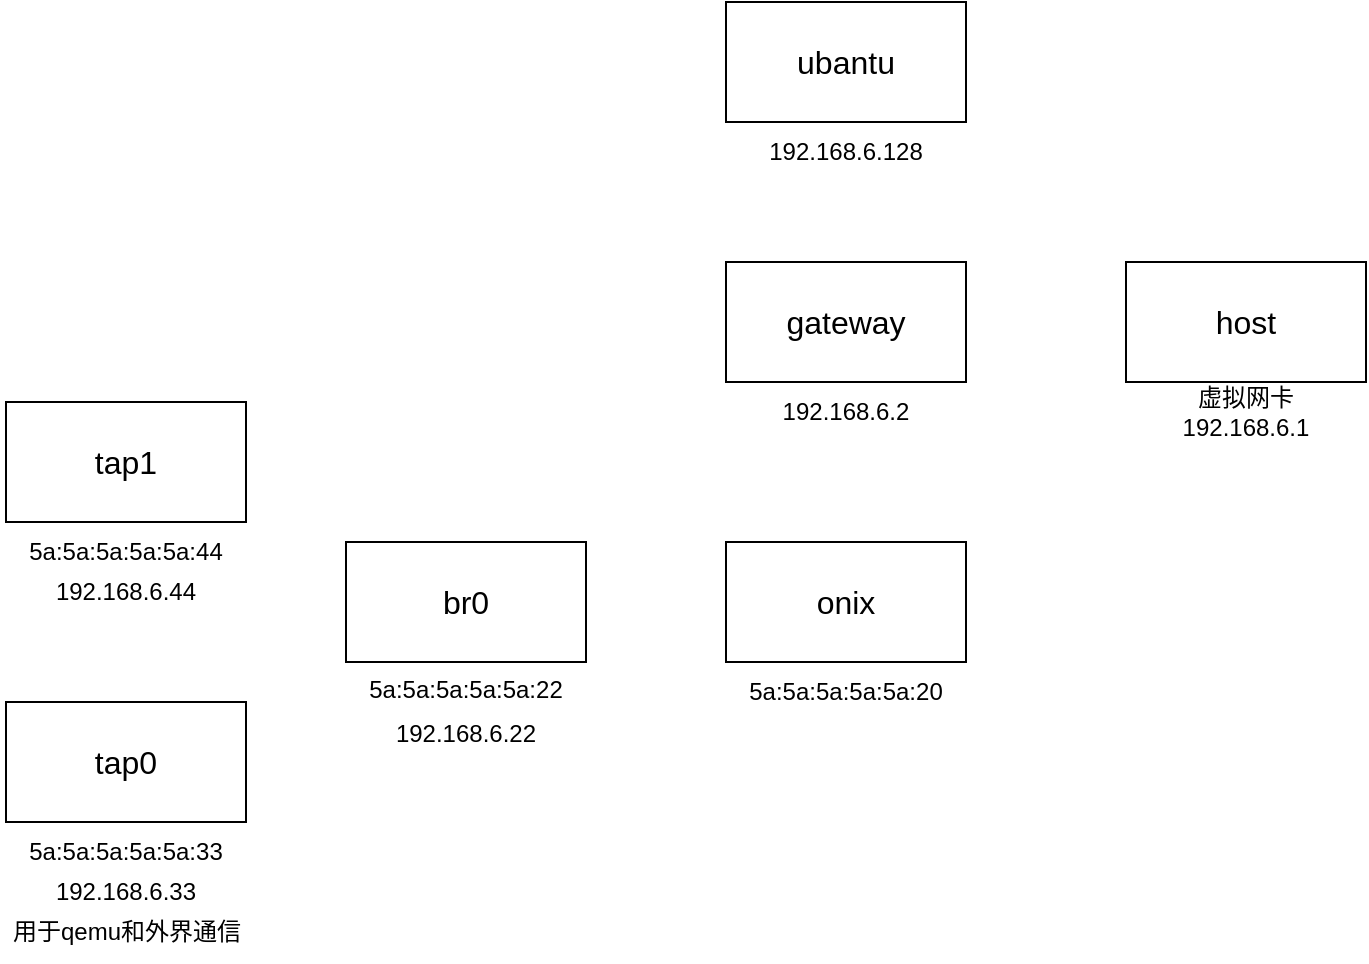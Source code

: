 <mxfile version="22.0.8" type="device">
  <diagram name="第 1 页" id="JLBYuUZ-iOYpNerqcs-X">
    <mxGraphModel dx="1042" dy="543" grid="1" gridSize="10" guides="1" tooltips="1" connect="1" arrows="1" fold="1" page="1" pageScale="1" pageWidth="1169" pageHeight="827" math="0" shadow="0">
      <root>
        <mxCell id="0" />
        <mxCell id="1" parent="0" />
        <mxCell id="gs9nCBBBDgaF2tXHJIVj-1" value="" style="rounded=0;whiteSpace=wrap;html=1;" parent="1" vertex="1">
          <mxGeometry x="580" y="80" width="120" height="60" as="geometry" />
        </mxCell>
        <mxCell id="gs9nCBBBDgaF2tXHJIVj-2" value="" style="rounded=0;whiteSpace=wrap;html=1;" parent="1" vertex="1">
          <mxGeometry x="780" y="210" width="120" height="60" as="geometry" />
        </mxCell>
        <mxCell id="gs9nCBBBDgaF2tXHJIVj-3" value="" style="rounded=0;whiteSpace=wrap;html=1;" parent="1" vertex="1">
          <mxGeometry x="580" y="350" width="120" height="60" as="geometry" />
        </mxCell>
        <mxCell id="gs9nCBBBDgaF2tXHJIVj-4" value="" style="rounded=0;whiteSpace=wrap;html=1;" parent="1" vertex="1">
          <mxGeometry x="220" y="280" width="120" height="60" as="geometry" />
        </mxCell>
        <mxCell id="gs9nCBBBDgaF2tXHJIVj-5" value="&lt;font style=&quot;font-size: 16px;&quot;&gt;ubantu&lt;/font&gt;" style="text;html=1;strokeColor=none;fillColor=none;align=center;verticalAlign=middle;whiteSpace=wrap;rounded=0;" parent="1" vertex="1">
          <mxGeometry x="610" y="95" width="60" height="30" as="geometry" />
        </mxCell>
        <mxCell id="gs9nCBBBDgaF2tXHJIVj-6" value="" style="rounded=0;whiteSpace=wrap;html=1;" parent="1" vertex="1">
          <mxGeometry x="580" y="210" width="120" height="60" as="geometry" />
        </mxCell>
        <mxCell id="gs9nCBBBDgaF2tXHJIVj-7" value="&lt;font style=&quot;font-size: 16px;&quot;&gt;gateway&lt;/font&gt;" style="text;html=1;strokeColor=none;fillColor=none;align=center;verticalAlign=middle;whiteSpace=wrap;rounded=0;" parent="1" vertex="1">
          <mxGeometry x="610" y="225" width="60" height="30" as="geometry" />
        </mxCell>
        <mxCell id="gs9nCBBBDgaF2tXHJIVj-8" value="&lt;font style=&quot;font-size: 16px;&quot;&gt;host&lt;/font&gt;" style="text;html=1;strokeColor=none;fillColor=none;align=center;verticalAlign=middle;whiteSpace=wrap;rounded=0;" parent="1" vertex="1">
          <mxGeometry x="810" y="225" width="60" height="30" as="geometry" />
        </mxCell>
        <mxCell id="gs9nCBBBDgaF2tXHJIVj-9" value="&lt;font style=&quot;font-size: 16px;&quot;&gt;onix&lt;/font&gt;" style="text;html=1;strokeColor=none;fillColor=none;align=center;verticalAlign=middle;whiteSpace=wrap;rounded=0;" parent="1" vertex="1">
          <mxGeometry x="610" y="365" width="60" height="30" as="geometry" />
        </mxCell>
        <mxCell id="gs9nCBBBDgaF2tXHJIVj-10" value="&lt;font style=&quot;font-size: 16px;&quot;&gt;tap1&lt;/font&gt;" style="text;html=1;strokeColor=none;fillColor=none;align=center;verticalAlign=middle;whiteSpace=wrap;rounded=0;" parent="1" vertex="1">
          <mxGeometry x="250" y="295" width="60" height="30" as="geometry" />
        </mxCell>
        <mxCell id="gs9nCBBBDgaF2tXHJIVj-11" value="" style="rounded=0;whiteSpace=wrap;html=1;" parent="1" vertex="1">
          <mxGeometry x="390" y="350" width="120" height="60" as="geometry" />
        </mxCell>
        <mxCell id="gs9nCBBBDgaF2tXHJIVj-12" value="&lt;font style=&quot;font-size: 16px;&quot;&gt;br0&lt;/font&gt;" style="text;html=1;strokeColor=none;fillColor=none;align=center;verticalAlign=middle;whiteSpace=wrap;rounded=0;" parent="1" vertex="1">
          <mxGeometry x="420" y="365" width="60" height="30" as="geometry" />
        </mxCell>
        <mxCell id="gs9nCBBBDgaF2tXHJIVj-13" value="" style="rounded=0;whiteSpace=wrap;html=1;" parent="1" vertex="1">
          <mxGeometry x="220" y="430" width="120" height="60" as="geometry" />
        </mxCell>
        <mxCell id="gs9nCBBBDgaF2tXHJIVj-14" value="&lt;font style=&quot;font-size: 16px;&quot;&gt;tap0&lt;/font&gt;" style="text;html=1;strokeColor=none;fillColor=none;align=center;verticalAlign=middle;whiteSpace=wrap;rounded=0;" parent="1" vertex="1">
          <mxGeometry x="250" y="445" width="60" height="30" as="geometry" />
        </mxCell>
        <mxCell id="gs9nCBBBDgaF2tXHJIVj-16" value="5a:5a:5a:5a:5a:20" style="text;html=1;strokeColor=none;fillColor=none;align=center;verticalAlign=middle;whiteSpace=wrap;rounded=0;" parent="1" vertex="1">
          <mxGeometry x="585" y="410" width="110" height="30" as="geometry" />
        </mxCell>
        <mxCell id="gs9nCBBBDgaF2tXHJIVj-17" value="192.168.6.2" style="text;html=1;strokeColor=none;fillColor=none;align=center;verticalAlign=middle;whiteSpace=wrap;rounded=0;" parent="1" vertex="1">
          <mxGeometry x="585" y="270" width="110" height="30" as="geometry" />
        </mxCell>
        <mxCell id="gs9nCBBBDgaF2tXHJIVj-18" value="192.168.6.128" style="text;html=1;strokeColor=none;fillColor=none;align=center;verticalAlign=middle;whiteSpace=wrap;rounded=0;" parent="1" vertex="1">
          <mxGeometry x="585" y="140" width="110" height="30" as="geometry" />
        </mxCell>
        <mxCell id="gs9nCBBBDgaF2tXHJIVj-19" value="5a:5a:5a:5a:5a:22" style="text;html=1;strokeColor=none;fillColor=none;align=center;verticalAlign=middle;whiteSpace=wrap;rounded=0;" parent="1" vertex="1">
          <mxGeometry x="395" y="414" width="110" height="20" as="geometry" />
        </mxCell>
        <mxCell id="gs9nCBBBDgaF2tXHJIVj-20" value="5a:5a:5a:5a:5a:44" style="text;html=1;strokeColor=none;fillColor=none;align=center;verticalAlign=middle;whiteSpace=wrap;rounded=0;" parent="1" vertex="1">
          <mxGeometry x="225" y="340" width="110" height="30" as="geometry" />
        </mxCell>
        <mxCell id="gs9nCBBBDgaF2tXHJIVj-21" value="5a:5a:5a:5a:5a:33" style="text;html=1;strokeColor=none;fillColor=none;align=center;verticalAlign=middle;whiteSpace=wrap;rounded=0;" parent="1" vertex="1">
          <mxGeometry x="225" y="490" width="110" height="30" as="geometry" />
        </mxCell>
        <mxCell id="gs9nCBBBDgaF2tXHJIVj-22" value="虚拟网卡192.168.6.1" style="text;html=1;strokeColor=none;fillColor=none;align=center;verticalAlign=middle;whiteSpace=wrap;rounded=0;" parent="1" vertex="1">
          <mxGeometry x="785" y="270" width="110" height="30" as="geometry" />
        </mxCell>
        <mxCell id="gs9nCBBBDgaF2tXHJIVj-23" value="用于qemu和外界通信" style="text;html=1;strokeColor=none;fillColor=none;align=center;verticalAlign=middle;whiteSpace=wrap;rounded=0;" parent="1" vertex="1">
          <mxGeometry x="217.5" y="530" width="125" height="30" as="geometry" />
        </mxCell>
        <mxCell id="T-VVE9fXCNem5R3McRJn-1" value="192.168.6.22" style="text;html=1;strokeColor=none;fillColor=none;align=center;verticalAlign=middle;whiteSpace=wrap;rounded=0;" vertex="1" parent="1">
          <mxGeometry x="395" y="434" width="110" height="24" as="geometry" />
        </mxCell>
        <mxCell id="T-VVE9fXCNem5R3McRJn-2" value="192.168.6.44" style="text;html=1;strokeColor=none;fillColor=none;align=center;verticalAlign=middle;whiteSpace=wrap;rounded=0;" vertex="1" parent="1">
          <mxGeometry x="225" y="365" width="110" height="20" as="geometry" />
        </mxCell>
        <mxCell id="T-VVE9fXCNem5R3McRJn-3" value="192.168.6.33" style="text;html=1;strokeColor=none;fillColor=none;align=center;verticalAlign=middle;whiteSpace=wrap;rounded=0;" vertex="1" parent="1">
          <mxGeometry x="225" y="510" width="110" height="30" as="geometry" />
        </mxCell>
      </root>
    </mxGraphModel>
  </diagram>
</mxfile>
